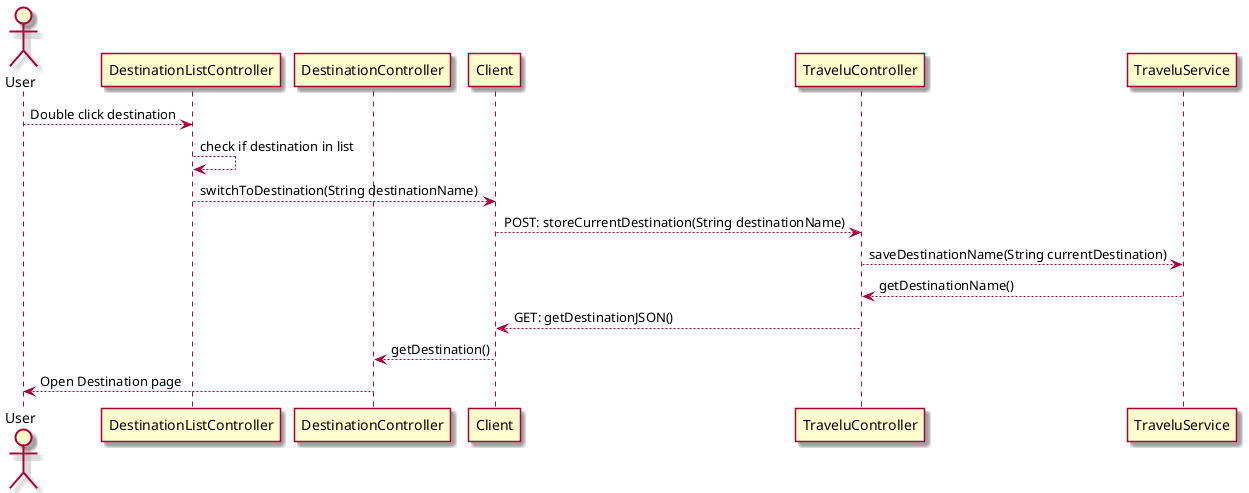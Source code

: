 @startuml sequenceDiagram
skin rose
actor User as user
participant "DestinationListController" as destListCon
participant "DestinationController" as destCon
participant "Client" as client
participant "TraveluController" as tcon
participant "TraveluService" as tser

user --> destListCon : Double click destination
destListCon --> destListCon : check if destination in list
destListCon --> client : switchToDestination(String destinationName)
client --> tcon : POST: storeCurrentDestination(String destinationName)
tcon --> tser : saveDestinationName(String currentDestination)
tser --> tcon : getDestinationName()
tcon --> client : GET: getDestinationJSON()
client --> destCon: getDestination()
destCon --> user : Open Destination page

@enduml